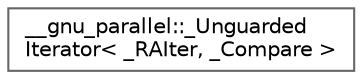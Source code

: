 digraph "Graphical Class Hierarchy"
{
 // LATEX_PDF_SIZE
  bgcolor="transparent";
  edge [fontname=Helvetica,fontsize=10,labelfontname=Helvetica,labelfontsize=10];
  node [fontname=Helvetica,fontsize=10,shape=box,height=0.2,width=0.4];
  rankdir="LR";
  Node0 [id="Node000000",label="__gnu_parallel::_Unguarded\lIterator\< _RAIter, _Compare \>",height=0.2,width=0.4,color="grey40", fillcolor="white", style="filled",URL="$class____gnu__parallel_1_1___unguarded_iterator.html",tooltip=" "];
}
